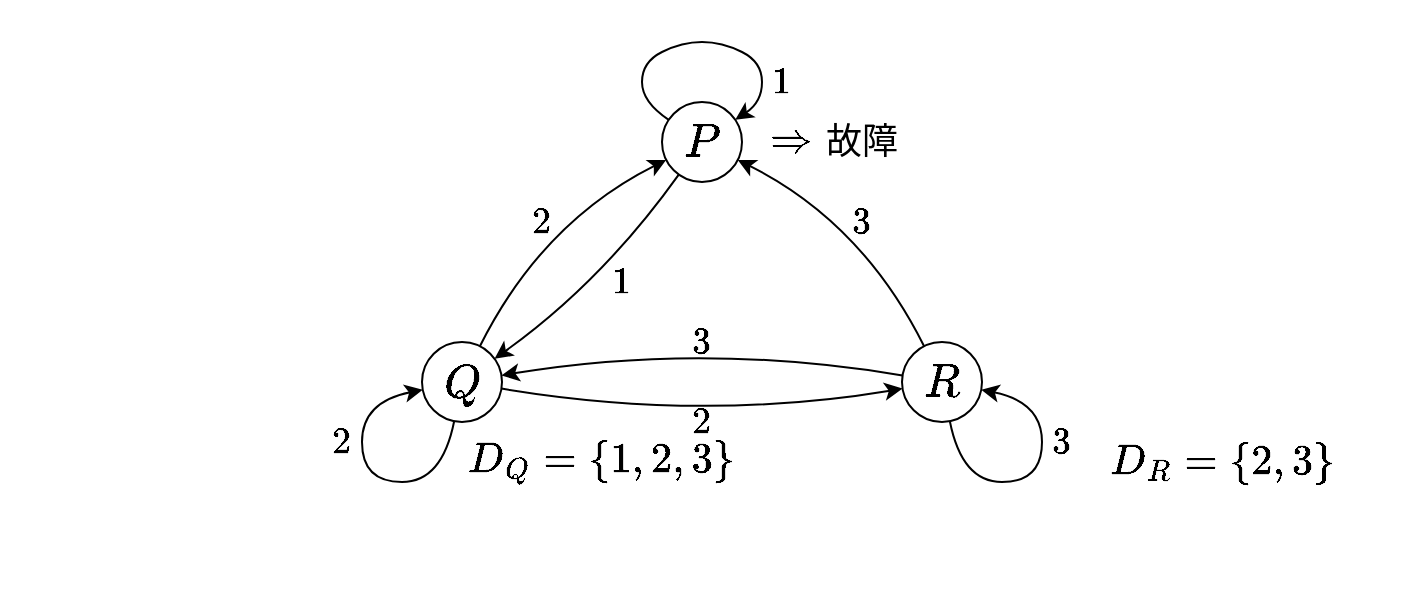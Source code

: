 <mxfile version="20.6.1" type="device"><diagram id="lIlURctpBFSEksVBJOmT" name="ページ1"><mxGraphModel dx="1865" dy="1810" grid="1" gridSize="10" guides="1" tooltips="1" connect="1" arrows="1" fold="1" page="1" pageScale="1" pageWidth="827" pageHeight="1169" math="1" shadow="0"><root><mxCell id="0"/><mxCell id="1" parent="0"/><mxCell id="S8ao46J4iLqzJfQgbNo5-5" value="" style="rounded=0;whiteSpace=wrap;html=1;fontSize=20;fillColor=none;strokeColor=#FFFFFF;" parent="1" vertex="1"><mxGeometry x="-10" y="-10" width="700" height="300" as="geometry"/></mxCell><mxCell id="S8ao46J4iLqzJfQgbNo5-1" value="&lt;font style=&quot;font-size: 20px;&quot;&gt;$$P$$&lt;/font&gt;" style="ellipse;whiteSpace=wrap;html=1;aspect=fixed;" parent="1" vertex="1"><mxGeometry x="320" y="40" width="40" height="40" as="geometry"/></mxCell><mxCell id="S8ao46J4iLqzJfQgbNo5-2" value="&lt;font style=&quot;font-size: 20px;&quot;&gt;$$Q$$&lt;/font&gt;" style="ellipse;whiteSpace=wrap;html=1;aspect=fixed;" parent="1" vertex="1"><mxGeometry x="200" y="160" width="40" height="40" as="geometry"/></mxCell><mxCell id="S8ao46J4iLqzJfQgbNo5-3" value="&lt;font style=&quot;font-size: 20px;&quot;&gt;$$R$$&lt;/font&gt;" style="ellipse;whiteSpace=wrap;html=1;aspect=fixed;" parent="1" vertex="1"><mxGeometry x="440" y="160" width="40" height="40" as="geometry"/></mxCell><mxCell id="4W3kMRwUOiGBC6kc5CHB-4" value="" style="curved=1;endArrow=classic;html=1;rounded=0;" parent="1" source="S8ao46J4iLqzJfQgbNo5-2" target="S8ao46J4iLqzJfQgbNo5-1" edge="1"><mxGeometry width="50" height="50" relative="1" as="geometry"><mxPoint x="240" y="180" as="sourcePoint"/><mxPoint x="290" y="130" as="targetPoint"/><Array as="points"><mxPoint x="260" y="100"/></Array></mxGeometry></mxCell><mxCell id="4W3kMRwUOiGBC6kc5CHB-6" value="" style="curved=1;endArrow=classic;html=1;rounded=0;" parent="1" source="S8ao46J4iLqzJfQgbNo5-1" target="S8ao46J4iLqzJfQgbNo5-2" edge="1"><mxGeometry width="50" height="50" relative="1" as="geometry"><mxPoint x="240" y="180" as="sourcePoint"/><mxPoint x="240" y="170" as="targetPoint"/><Array as="points"><mxPoint x="290" y="130"/></Array></mxGeometry></mxCell><mxCell id="4W3kMRwUOiGBC6kc5CHB-7" value="" style="curved=1;endArrow=classic;html=1;rounded=0;" parent="1" source="S8ao46J4iLqzJfQgbNo5-3" target="S8ao46J4iLqzJfQgbNo5-1" edge="1"><mxGeometry width="50" height="50" relative="1" as="geometry"><mxPoint x="240" y="180" as="sourcePoint"/><mxPoint x="290" y="130" as="targetPoint"/><Array as="points"><mxPoint x="420" y="100"/></Array></mxGeometry></mxCell><mxCell id="4W3kMRwUOiGBC6kc5CHB-10" value="" style="curved=1;endArrow=classic;html=1;rounded=0;" parent="1" source="S8ao46J4iLqzJfQgbNo5-2" target="S8ao46J4iLqzJfQgbNo5-3" edge="1"><mxGeometry width="50" height="50" relative="1" as="geometry"><mxPoint x="240" y="180" as="sourcePoint"/><mxPoint x="290" y="130" as="targetPoint"/><Array as="points"><mxPoint x="340" y="200"/></Array></mxGeometry></mxCell><mxCell id="4W3kMRwUOiGBC6kc5CHB-11" value="" style="curved=1;endArrow=classic;html=1;rounded=0;" parent="1" source="S8ao46J4iLqzJfQgbNo5-3" target="S8ao46J4iLqzJfQgbNo5-2" edge="1"><mxGeometry width="50" height="50" relative="1" as="geometry"><mxPoint x="240" y="180" as="sourcePoint"/><mxPoint x="290" y="130" as="targetPoint"/><Array as="points"><mxPoint x="340" y="160"/></Array></mxGeometry></mxCell><mxCell id="4W3kMRwUOiGBC6kc5CHB-12" value="" style="curved=1;endArrow=classic;html=1;rounded=0;" parent="1" source="S8ao46J4iLqzJfQgbNo5-1" target="S8ao46J4iLqzJfQgbNo5-1" edge="1"><mxGeometry width="50" height="50" relative="1" as="geometry"><mxPoint x="300" y="10" as="sourcePoint"/><mxPoint x="350" y="-40" as="targetPoint"/><Array as="points"><mxPoint x="310" y="40"/><mxPoint x="310" y="20"/><mxPoint x="330" y="10"/><mxPoint x="350" y="10"/><mxPoint x="370" y="20"/><mxPoint x="370" y="40"/></Array></mxGeometry></mxCell><mxCell id="4W3kMRwUOiGBC6kc5CHB-13" value="" style="curved=1;endArrow=classic;html=1;rounded=0;" parent="1" source="S8ao46J4iLqzJfQgbNo5-2" target="S8ao46J4iLqzJfQgbNo5-2" edge="1"><mxGeometry width="50" height="50" relative="1" as="geometry"><mxPoint x="140" y="210" as="sourcePoint"/><mxPoint x="190" y="160" as="targetPoint"/><Array as="points"><mxPoint x="210" y="230"/><mxPoint x="170" y="230"/><mxPoint x="170" y="190"/></Array></mxGeometry></mxCell><mxCell id="4W3kMRwUOiGBC6kc5CHB-14" value="" style="curved=1;endArrow=classic;html=1;rounded=0;" parent="1" source="S8ao46J4iLqzJfQgbNo5-3" target="S8ao46J4iLqzJfQgbNo5-3" edge="1"><mxGeometry width="50" height="50" relative="1" as="geometry"><mxPoint x="270" y="210" as="sourcePoint"/><mxPoint x="320" y="160" as="targetPoint"/><Array as="points"><mxPoint x="470" y="230"/><mxPoint x="510" y="230"/><mxPoint x="510" y="190"/></Array></mxGeometry></mxCell><mxCell id="4W3kMRwUOiGBC6kc5CHB-15" value="$$1$$" style="rounded=0;whiteSpace=wrap;html=1;fillColor=none;strokeColor=none;fontSize=16;" parent="1" vertex="1"><mxGeometry x="290" y="120" width="20" height="20" as="geometry"/></mxCell><mxCell id="4W3kMRwUOiGBC6kc5CHB-16" value="$$1$$" style="rounded=0;whiteSpace=wrap;html=1;fillColor=none;strokeColor=none;fontSize=16;" parent="1" vertex="1"><mxGeometry x="370" y="20" width="20" height="20" as="geometry"/></mxCell><mxCell id="4W3kMRwUOiGBC6kc5CHB-17" value="$$2$$" style="rounded=0;whiteSpace=wrap;html=1;fillColor=none;strokeColor=none;fontSize=16;" parent="1" vertex="1"><mxGeometry x="250" y="90" width="20" height="20" as="geometry"/></mxCell><mxCell id="4W3kMRwUOiGBC6kc5CHB-18" value="$$3$$" style="rounded=0;whiteSpace=wrap;html=1;fillColor=none;strokeColor=none;fontSize=16;" parent="1" vertex="1"><mxGeometry x="410" y="90" width="20" height="20" as="geometry"/></mxCell><mxCell id="4W3kMRwUOiGBC6kc5CHB-19" value="$$2$$" style="rounded=0;whiteSpace=wrap;html=1;fillColor=none;strokeColor=none;fontSize=16;" parent="1" vertex="1"><mxGeometry x="150" y="200" width="20" height="20" as="geometry"/></mxCell><mxCell id="4W3kMRwUOiGBC6kc5CHB-20" value="$$3$$" style="rounded=0;whiteSpace=wrap;html=1;fillColor=none;strokeColor=none;fontSize=16;" parent="1" vertex="1"><mxGeometry x="510" y="200" width="20" height="20" as="geometry"/></mxCell><mxCell id="4W3kMRwUOiGBC6kc5CHB-21" value="$$3$$" style="rounded=0;whiteSpace=wrap;html=1;fillColor=none;strokeColor=none;fontSize=16;" parent="1" vertex="1"><mxGeometry x="330" y="150" width="20" height="20" as="geometry"/></mxCell><mxCell id="4W3kMRwUOiGBC6kc5CHB-22" value="$$2$$" style="rounded=0;whiteSpace=wrap;html=1;fillColor=none;strokeColor=none;fontSize=16;" parent="1" vertex="1"><mxGeometry x="330" y="190" width="20" height="20" as="geometry"/></mxCell><mxCell id="4W3kMRwUOiGBC6kc5CHB-23" value="&lt;font style=&quot;font-size: 18px;&quot;&gt;$$\Rightarrow$$&lt;/font&gt;" style="rounded=0;whiteSpace=wrap;html=1;fillColor=none;strokeColor=none;fontSize=18;" parent="1" vertex="1"><mxGeometry x="370" y="50" width="30" height="20" as="geometry"/></mxCell><mxCell id="4W3kMRwUOiGBC6kc5CHB-24" value="&lt;font style=&quot;font-size: 18px;&quot;&gt;故障&lt;/font&gt;" style="rounded=0;whiteSpace=wrap;html=1;fillColor=none;strokeColor=none;fontSize=18;" parent="1" vertex="1"><mxGeometry x="400" y="40" width="40" height="40" as="geometry"/></mxCell><mxCell id="3lDLGNsKObCfv8PvkbxC-1" value="$$D_Q=\{1,2,3\}$$" style="rounded=0;whiteSpace=wrap;html=1;fontSize=18;fillColor=none;strokeColor=none;" parent="1" vertex="1"><mxGeometry x="220" y="200" width="140" height="40" as="geometry"/></mxCell><mxCell id="3lDLGNsKObCfv8PvkbxC-3" value="$$D_R=\{2,3\}$$" style="rounded=0;whiteSpace=wrap;html=1;fontSize=18;fillColor=none;strokeColor=none;" parent="1" vertex="1"><mxGeometry x="540" y="200" width="120" height="40" as="geometry"/></mxCell></root></mxGraphModel></diagram></mxfile>